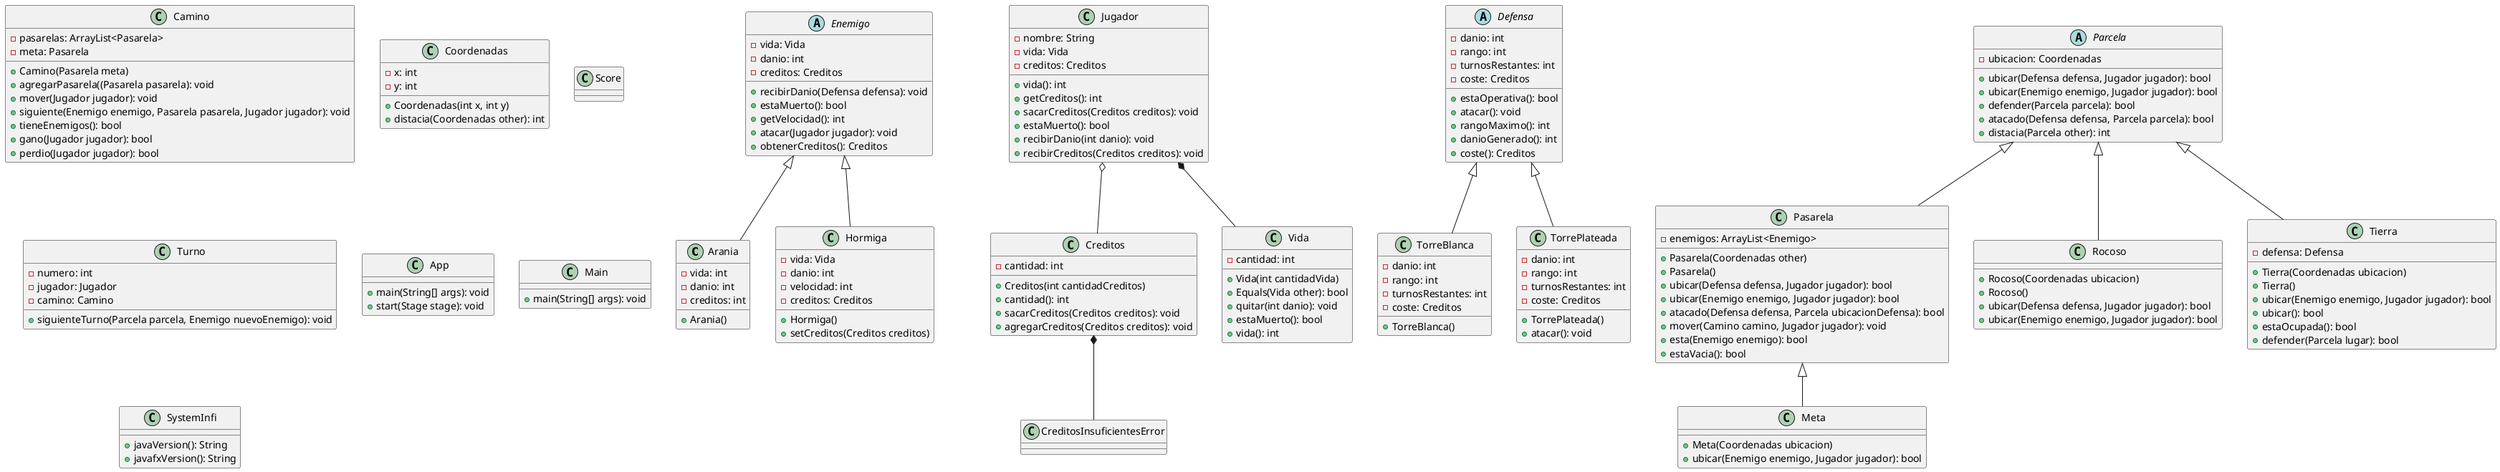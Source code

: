 @startuml
'https://plantuml.com/class-diagram

class Arania {
    -vida: int
    -danio: int
    -creditos: int
    +Arania()
}

class Camino {
    -pasarelas: ArrayList<Pasarela>
    -meta: Pasarela
    +Camino(Pasarela meta)
    +agregarPasarela((Pasarela pasarela): void
    +mover(Jugador jugador): void
    +siguiente(Enemigo enemigo, Pasarela pasarela, Jugador jugador): void
    +tieneEnemigos(): bool
    +gano(Jugador jugador): bool
    +perdio(Jugador jugador): bool
}

class Coordenadas {
    -x: int
    -y: int
    +Coordenadas(int x, int y)
    +distacia(Coordenadas other): int
}

class Creditos {
    -cantidad: int
    +Creditos(int cantidadCreditos)
    +cantidad(): int
    +sacarCreditos(Creditos creditos): void
    +agregarCreditos(Creditos creditos): void
}

class CreditosInsuficientesError {}

abstract class Defensa {
    -danio: int
    -rango: int
    -turnosRestantes: int
    -coste: Creditos
    +estaOperativa(): bool
    +atacar(): void
    +rangoMaximo(): int
    +danioGenerado(): int
    +coste(): Creditos
}

abstract class Enemigo {
    -vida: Vida
    -danio: int
    -creditos: Creditos
    +recibirDanio(Defensa defensa): void
    +estaMuerto(): bool
    +getVelocidad(): int
    +atacar(Jugador jugador): void
    +obtenerCreditos(): Creditos
}

class Hormiga {
    -vida: Vida
    -danio: int
    -velocidad: int
    -creditos: Creditos
    +Hormiga()
    +setCreditos(Creditos creditos)
}

class Jugador {
    -nombre: String
    -vida: Vida
    -creditos: Creditos
    +vida(): int
    +getCreditos(): int
    +sacarCreditos(Creditos creditos): void
    +estaMuerto(): bool
    +recibirDanio(int danio): void
    +recibirCreditos(Creditos creditos): void
}

class Meta {
    +Meta(Coordenadas ubicacion)
    +ubicar(Enemigo enemigo, Jugador jugador): bool
}

abstract class Parcela {
    -ubicacion: Coordenadas
    +ubicar(Defensa defensa, Jugador jugador): bool
    +ubicar(Enemigo enemigo, Jugador jugador): bool
    +defender(Parcela parcela): bool
    +atacado(Defensa defensa, Parcela parcela): bool
    +distacia(Parcela other): int
}

class Pasarela {
    -enemigos: ArrayList<Enemigo>
    +Pasarela(Coordenadas other)
    +Pasarela()
    +ubicar(Defensa defensa, Jugador jugador): bool
    +ubicar(Enemigo enemigo, Jugador jugador): bool
    +atacado(Defensa defensa, Parcela ubicacionDefensa): bool
    +mover(Camino camino, Jugador jugador): void
    +esta(Enemigo enemigo): bool
    +estaVacia(): bool
}

class Rocoso {
    +Rocoso(Coordenadas ubicacion)
    +Rocoso()
    +ubicar(Defensa defensa, Jugador jugador): bool
    +ubicar(Enemigo enemigo, Jugador jugador): bool
}

class Score {}

class Tierra {
    -defensa: Defensa
    +Tierra(Coordenadas ubicacion)
    +Tierra()
    +ubicar(Enemigo enemigo, Jugador jugador): bool
    +ubicar(): bool
    +estaOcupada(): bool
    +defender(Parcela lugar): bool
}


class TorreBlanca {
    -danio: int
    -rango: int
    -turnosRestantes: int
    -coste: Creditos
    +TorreBlanca()
}

class TorrePlateada {
    -danio: int
    -rango: int
    -turnosRestantes: int
    -coste: Creditos
    +TorrePlateada()
    +atacar(): void
}

class Turno {
    -numero: int
    -jugador: Jugador
    -camino: Camino
    +siguienteTurno(Parcela parcela, Enemigo nuevoEnemigo): void
}

class Vida {
    -cantidad: int
    +Vida(int cantidadVida)
    +Equals(Vida other): bool
    +quitar(int danio): void
    +estaMuerto(): bool
    +vida(): int
}

class App {
    +main(String[] args): void
    +start(Stage stage): void
}

class Main {
    +main(String[] args): void
}

class SystemInfi {
    +javaVersion(): String
    +javafxVersion(): String
}

Jugador o-- Creditos
Jugador *-- Vida


Enemigo <|-- Arania
Enemigo <|-- Hormiga

Defensa <|-- TorreBlanca
Defensa <|-- TorrePlateada

Parcela <|-- Pasarela
Parcela <|-- Rocoso
Parcela <|-- Tierra

Pasarela <|-- Meta

Creditos *-- CreditosInsuficientesError



@enduml
